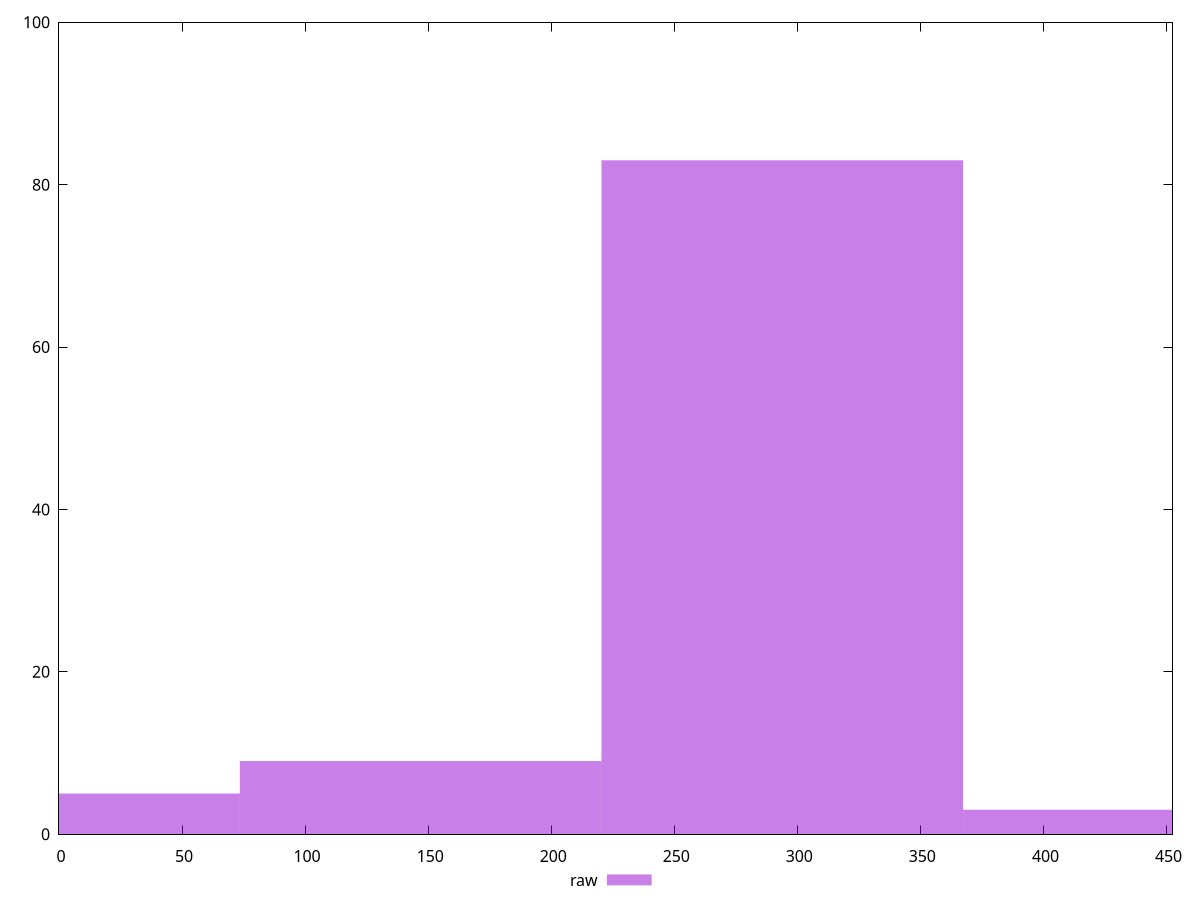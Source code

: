 reset

$raw <<EOF
293.91402514230816 83
440.8710377134622 3
0 5
146.95701257115408 9
EOF

set key outside below
set boxwidth 146.95701257115408
set xrange [0:452.46]
set yrange [0:100]
set trange [0:100]
set style fill transparent solid 0.5 noborder
set terminal svg size 640, 490 enhanced background rgb 'white'
set output "report_00015_2021-02-09T16-11-33.973Z/uses-rel-preconnect/samples/pages+cached+noadtech+nomedia/raw/histogram.svg"

plot $raw title "raw" with boxes

reset
